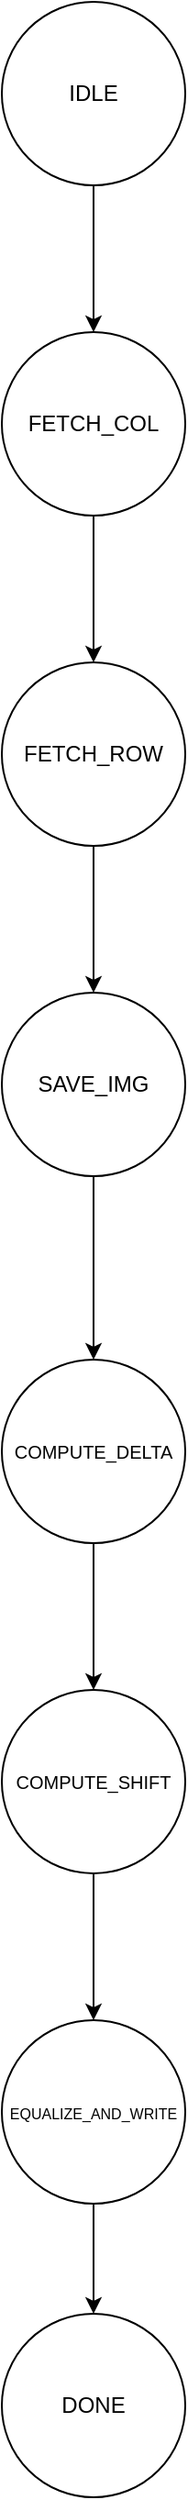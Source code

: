 <mxfile version="14.9.2" type="device"><diagram id="C5RBs43oDa-KdzZeNtuy" name="Page-1"><mxGraphModel dx="1550" dy="835" grid="1" gridSize="10" guides="1" tooltips="1" connect="1" arrows="1" fold="1" page="1" pageScale="1" pageWidth="827" pageHeight="1169" math="0" shadow="0"><root><mxCell id="WIyWlLk6GJQsqaUBKTNV-0"/><mxCell id="WIyWlLk6GJQsqaUBKTNV-1" parent="WIyWlLk6GJQsqaUBKTNV-0"/><mxCell id="NG1tB1cLcvoPEcm5Lu9O-2" value="" style="edgeStyle=orthogonalEdgeStyle;rounded=0;orthogonalLoop=1;jettySize=auto;html=1;" edge="1" parent="WIyWlLk6GJQsqaUBKTNV-1" source="NG1tB1cLcvoPEcm5Lu9O-0" target="NG1tB1cLcvoPEcm5Lu9O-1"><mxGeometry relative="1" as="geometry"/></mxCell><mxCell id="NG1tB1cLcvoPEcm5Lu9O-0" value="IDLE&lt;br&gt;" style="ellipse;whiteSpace=wrap;html=1;aspect=fixed;fixDash=0;autosize=0;" vertex="1" parent="WIyWlLk6GJQsqaUBKTNV-1"><mxGeometry x="364" y="40" width="100" height="100" as="geometry"/></mxCell><mxCell id="NG1tB1cLcvoPEcm5Lu9O-4" value="" style="edgeStyle=orthogonalEdgeStyle;rounded=0;orthogonalLoop=1;jettySize=auto;html=1;" edge="1" parent="WIyWlLk6GJQsqaUBKTNV-1" source="NG1tB1cLcvoPEcm5Lu9O-1" target="NG1tB1cLcvoPEcm5Lu9O-3"><mxGeometry relative="1" as="geometry"/></mxCell><mxCell id="NG1tB1cLcvoPEcm5Lu9O-1" value="FETCH_COL" style="ellipse;whiteSpace=wrap;html=1;aspect=fixed;fixDash=0;autosize=0;" vertex="1" parent="WIyWlLk6GJQsqaUBKTNV-1"><mxGeometry x="364" y="220" width="100" height="100" as="geometry"/></mxCell><mxCell id="NG1tB1cLcvoPEcm5Lu9O-10" value="" style="edgeStyle=orthogonalEdgeStyle;rounded=0;orthogonalLoop=1;jettySize=auto;html=1;" edge="1" parent="WIyWlLk6GJQsqaUBKTNV-1" source="NG1tB1cLcvoPEcm5Lu9O-3" target="NG1tB1cLcvoPEcm5Lu9O-9"><mxGeometry relative="1" as="geometry"/></mxCell><mxCell id="NG1tB1cLcvoPEcm5Lu9O-3" value="FETCH_ROW" style="ellipse;whiteSpace=wrap;html=1;aspect=fixed;fixDash=0;autosize=0;" vertex="1" parent="WIyWlLk6GJQsqaUBKTNV-1"><mxGeometry x="364" y="400" width="100" height="100" as="geometry"/></mxCell><mxCell id="NG1tB1cLcvoPEcm5Lu9O-6" value="DONE" style="ellipse;whiteSpace=wrap;html=1;aspect=fixed;fixDash=0;autosize=0;" vertex="1" parent="WIyWlLk6GJQsqaUBKTNV-1"><mxGeometry x="364" y="1300" width="100" height="100" as="geometry"/></mxCell><mxCell id="NG1tB1cLcvoPEcm5Lu9O-12" value="" style="edgeStyle=orthogonalEdgeStyle;rounded=0;orthogonalLoop=1;jettySize=auto;html=1;" edge="1" parent="WIyWlLk6GJQsqaUBKTNV-1" source="NG1tB1cLcvoPEcm5Lu9O-9" target="NG1tB1cLcvoPEcm5Lu9O-11"><mxGeometry relative="1" as="geometry"/></mxCell><mxCell id="NG1tB1cLcvoPEcm5Lu9O-9" value="SAVE_IMG" style="ellipse;whiteSpace=wrap;html=1;aspect=fixed;fixDash=0;autosize=0;" vertex="1" parent="WIyWlLk6GJQsqaUBKTNV-1"><mxGeometry x="364" y="580" width="100" height="100" as="geometry"/></mxCell><mxCell id="NG1tB1cLcvoPEcm5Lu9O-14" value="" style="edgeStyle=orthogonalEdgeStyle;rounded=0;orthogonalLoop=1;jettySize=auto;html=1;" edge="1" parent="WIyWlLk6GJQsqaUBKTNV-1" source="NG1tB1cLcvoPEcm5Lu9O-11" target="NG1tB1cLcvoPEcm5Lu9O-13"><mxGeometry relative="1" as="geometry"/></mxCell><mxCell id="NG1tB1cLcvoPEcm5Lu9O-11" value="&lt;font style=&quot;font-size: 10px&quot;&gt;COMPUTE_DELTA&lt;/font&gt;" style="ellipse;whiteSpace=wrap;html=1;aspect=fixed;fixDash=0;autosize=0;" vertex="1" parent="WIyWlLk6GJQsqaUBKTNV-1"><mxGeometry x="364" y="780" width="100" height="100" as="geometry"/></mxCell><mxCell id="NG1tB1cLcvoPEcm5Lu9O-16" value="" style="edgeStyle=orthogonalEdgeStyle;rounded=0;orthogonalLoop=1;jettySize=auto;html=1;" edge="1" parent="WIyWlLk6GJQsqaUBKTNV-1" source="NG1tB1cLcvoPEcm5Lu9O-13" target="NG1tB1cLcvoPEcm5Lu9O-15"><mxGeometry relative="1" as="geometry"/></mxCell><mxCell id="NG1tB1cLcvoPEcm5Lu9O-13" value="&lt;font style=&quot;font-size: 10px&quot;&gt;COMPUTE_SHIFT&lt;/font&gt;" style="ellipse;whiteSpace=wrap;html=1;aspect=fixed;fixDash=0;autosize=0;" vertex="1" parent="WIyWlLk6GJQsqaUBKTNV-1"><mxGeometry x="364" y="960" width="100" height="100" as="geometry"/></mxCell><mxCell id="NG1tB1cLcvoPEcm5Lu9O-18" style="edgeStyle=orthogonalEdgeStyle;rounded=0;orthogonalLoop=1;jettySize=auto;html=1;" edge="1" parent="WIyWlLk6GJQsqaUBKTNV-1" source="NG1tB1cLcvoPEcm5Lu9O-15" target="NG1tB1cLcvoPEcm5Lu9O-6"><mxGeometry relative="1" as="geometry"/></mxCell><mxCell id="NG1tB1cLcvoPEcm5Lu9O-15" value="&lt;font style=&quot;font-size: 8px&quot;&gt;EQUALIZE_AND_WRITE&lt;/font&gt;" style="ellipse;whiteSpace=wrap;html=1;aspect=fixed;fixDash=0;autosize=0;" vertex="1" parent="WIyWlLk6GJQsqaUBKTNV-1"><mxGeometry x="364" y="1140" width="100" height="100" as="geometry"/></mxCell></root></mxGraphModel></diagram></mxfile>